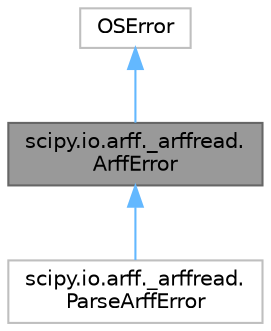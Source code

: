 digraph "scipy.io.arff._arffread.ArffError"
{
 // LATEX_PDF_SIZE
  bgcolor="transparent";
  edge [fontname=Helvetica,fontsize=10,labelfontname=Helvetica,labelfontsize=10];
  node [fontname=Helvetica,fontsize=10,shape=box,height=0.2,width=0.4];
  Node1 [id="Node000001",label="scipy.io.arff._arffread.\lArffError",height=0.2,width=0.4,color="gray40", fillcolor="grey60", style="filled", fontcolor="black",tooltip=" "];
  Node2 -> Node1 [id="edge3_Node000001_Node000002",dir="back",color="steelblue1",style="solid",tooltip=" "];
  Node2 [id="Node000002",label="OSError",height=0.2,width=0.4,color="grey75", fillcolor="white", style="filled",URL="$da/db0/classOSError.html",tooltip=" "];
  Node1 -> Node3 [id="edge4_Node000001_Node000003",dir="back",color="steelblue1",style="solid",tooltip=" "];
  Node3 [id="Node000003",label="scipy.io.arff._arffread.\lParseArffError",height=0.2,width=0.4,color="grey75", fillcolor="white", style="filled",URL="$d8/dfb/classscipy_1_1io_1_1arff_1_1__arffread_1_1ParseArffError.html",tooltip=" "];
}
